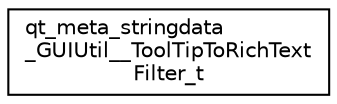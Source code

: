digraph "Graphical Class Hierarchy"
{
 // LATEX_PDF_SIZE
  edge [fontname="Helvetica",fontsize="10",labelfontname="Helvetica",labelfontsize="10"];
  node [fontname="Helvetica",fontsize="10",shape=record];
  rankdir="LR";
  Node0 [label="qt_meta_stringdata\l_GUIUtil__ToolTipToRichText\lFilter_t",height=0.2,width=0.4,color="black", fillcolor="white", style="filled",URL="$structqt__meta__stringdata___g_u_i_util_____tool_tip_to_rich_text_filter__t.html",tooltip=" "];
}
